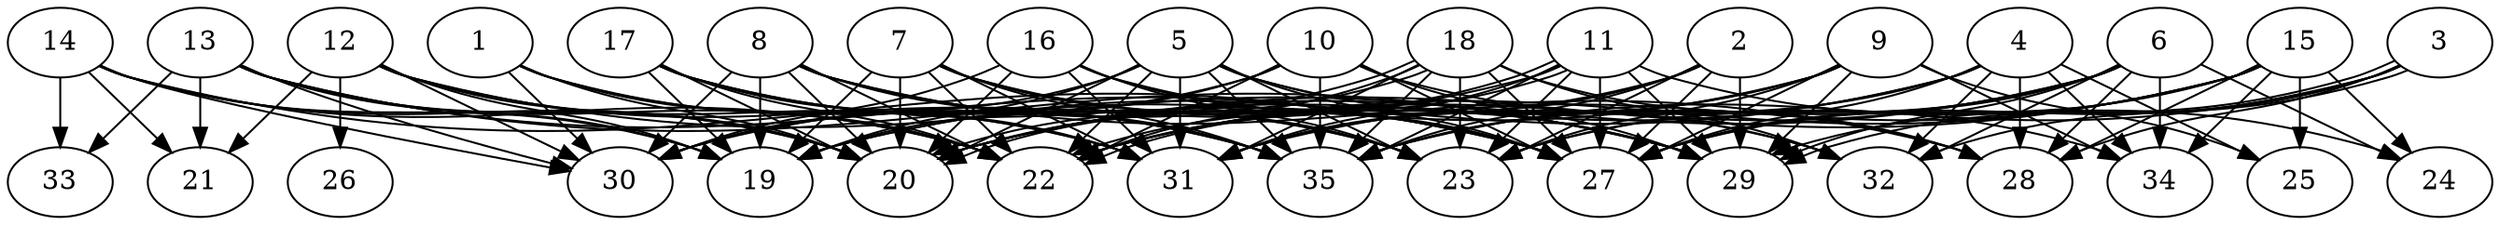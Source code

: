 // DAG automatically generated by daggen at Thu Oct  3 14:05:36 2019
// ./daggen --dot -n 35 --ccr 0.5 --fat 0.9 --regular 0.5 --density 0.9 --mindata 5242880 --maxdata 52428800 
digraph G {
  1 [size="70457344", alpha="0.07", expect_size="35228672"] 
  1 -> 20 [size ="35228672"]
  1 -> 22 [size ="35228672"]
  1 -> 30 [size ="35228672"]
  1 -> 31 [size ="35228672"]
  1 -> 35 [size ="35228672"]
  2 [size="69320704", alpha="0.09", expect_size="34660352"] 
  2 -> 20 [size ="34660352"]
  2 -> 23 [size ="34660352"]
  2 -> 27 [size ="34660352"]
  2 -> 29 [size ="34660352"]
  2 -> 31 [size ="34660352"]
  2 -> 35 [size ="34660352"]
  3 [size="60160000", alpha="0.05", expect_size="30080000"] 
  3 -> 27 [size ="30080000"]
  3 -> 28 [size ="30080000"]
  3 -> 29 [size ="30080000"]
  3 -> 29 [size ="30080000"]
  3 -> 32 [size ="30080000"]
  3 -> 35 [size ="30080000"]
  4 [size="28143616", alpha="0.16", expect_size="14071808"] 
  4 -> 19 [size ="14071808"]
  4 -> 20 [size ="14071808"]
  4 -> 25 [size ="14071808"]
  4 -> 27 [size ="14071808"]
  4 -> 28 [size ="14071808"]
  4 -> 32 [size ="14071808"]
  4 -> 34 [size ="14071808"]
  4 -> 35 [size ="14071808"]
  5 [size="85110784", alpha="0.18", expect_size="42555392"] 
  5 -> 19 [size ="42555392"]
  5 -> 20 [size ="42555392"]
  5 -> 22 [size ="42555392"]
  5 -> 23 [size ="42555392"]
  5 -> 27 [size ="42555392"]
  5 -> 28 [size ="42555392"]
  5 -> 30 [size ="42555392"]
  5 -> 31 [size ="42555392"]
  5 -> 32 [size ="42555392"]
  5 -> 35 [size ="42555392"]
  6 [size="73390080", alpha="0.16", expect_size="36695040"] 
  6 -> 20 [size ="36695040"]
  6 -> 22 [size ="36695040"]
  6 -> 23 [size ="36695040"]
  6 -> 24 [size ="36695040"]
  6 -> 27 [size ="36695040"]
  6 -> 28 [size ="36695040"]
  6 -> 29 [size ="36695040"]
  6 -> 32 [size ="36695040"]
  6 -> 34 [size ="36695040"]
  6 -> 35 [size ="36695040"]
  7 [size="95662080", alpha="0.05", expect_size="47831040"] 
  7 -> 19 [size ="47831040"]
  7 -> 20 [size ="47831040"]
  7 -> 22 [size ="47831040"]
  7 -> 23 [size ="47831040"]
  7 -> 27 [size ="47831040"]
  7 -> 29 [size ="47831040"]
  7 -> 31 [size ="47831040"]
  7 -> 35 [size ="47831040"]
  8 [size="82831360", alpha="0.17", expect_size="41415680"] 
  8 -> 19 [size ="41415680"]
  8 -> 20 [size ="41415680"]
  8 -> 22 [size ="41415680"]
  8 -> 23 [size ="41415680"]
  8 -> 28 [size ="41415680"]
  8 -> 29 [size ="41415680"]
  8 -> 30 [size ="41415680"]
  8 -> 35 [size ="41415680"]
  9 [size="62412800", alpha="0.14", expect_size="31206400"] 
  9 -> 19 [size ="31206400"]
  9 -> 22 [size ="31206400"]
  9 -> 23 [size ="31206400"]
  9 -> 25 [size ="31206400"]
  9 -> 27 [size ="31206400"]
  9 -> 29 [size ="31206400"]
  9 -> 31 [size ="31206400"]
  9 -> 34 [size ="31206400"]
  10 [size="77694976", alpha="0.19", expect_size="38847488"] 
  10 -> 19 [size ="38847488"]
  10 -> 22 [size ="38847488"]
  10 -> 27 [size ="38847488"]
  10 -> 29 [size ="38847488"]
  10 -> 30 [size ="38847488"]
  10 -> 34 [size ="38847488"]
  10 -> 35 [size ="38847488"]
  11 [size="30687232", alpha="0.04", expect_size="15343616"] 
  11 -> 22 [size ="15343616"]
  11 -> 22 [size ="15343616"]
  11 -> 23 [size ="15343616"]
  11 -> 24 [size ="15343616"]
  11 -> 27 [size ="15343616"]
  11 -> 29 [size ="15343616"]
  11 -> 30 [size ="15343616"]
  11 -> 31 [size ="15343616"]
  11 -> 35 [size ="15343616"]
  12 [size="64233472", alpha="0.04", expect_size="32116736"] 
  12 -> 19 [size ="32116736"]
  12 -> 20 [size ="32116736"]
  12 -> 21 [size ="32116736"]
  12 -> 26 [size ="32116736"]
  12 -> 29 [size ="32116736"]
  12 -> 30 [size ="32116736"]
  12 -> 31 [size ="32116736"]
  12 -> 35 [size ="32116736"]
  13 [size="11780096", alpha="0.13", expect_size="5890048"] 
  13 -> 19 [size ="5890048"]
  13 -> 20 [size ="5890048"]
  13 -> 21 [size ="5890048"]
  13 -> 22 [size ="5890048"]
  13 -> 27 [size ="5890048"]
  13 -> 29 [size ="5890048"]
  13 -> 30 [size ="5890048"]
  13 -> 33 [size ="5890048"]
  14 [size="35860480", alpha="0.11", expect_size="17930240"] 
  14 -> 19 [size ="17930240"]
  14 -> 20 [size ="17930240"]
  14 -> 21 [size ="17930240"]
  14 -> 22 [size ="17930240"]
  14 -> 27 [size ="17930240"]
  14 -> 30 [size ="17930240"]
  14 -> 33 [size ="17930240"]
  15 [size="17590272", alpha="0.13", expect_size="8795136"] 
  15 -> 20 [size ="8795136"]
  15 -> 22 [size ="8795136"]
  15 -> 23 [size ="8795136"]
  15 -> 24 [size ="8795136"]
  15 -> 25 [size ="8795136"]
  15 -> 27 [size ="8795136"]
  15 -> 28 [size ="8795136"]
  15 -> 31 [size ="8795136"]
  15 -> 34 [size ="8795136"]
  16 [size="102287360", alpha="0.19", expect_size="51143680"] 
  16 -> 20 [size ="51143680"]
  16 -> 23 [size ="51143680"]
  16 -> 27 [size ="51143680"]
  16 -> 30 [size ="51143680"]
  16 -> 31 [size ="51143680"]
  16 -> 32 [size ="51143680"]
  17 [size="82571264", alpha="0.03", expect_size="41285632"] 
  17 -> 19 [size ="41285632"]
  17 -> 20 [size ="41285632"]
  17 -> 22 [size ="41285632"]
  17 -> 23 [size ="41285632"]
  17 -> 27 [size ="41285632"]
  17 -> 31 [size ="41285632"]
  17 -> 35 [size ="41285632"]
  18 [size="12791808", alpha="0.15", expect_size="6395904"] 
  18 -> 20 [size ="6395904"]
  18 -> 20 [size ="6395904"]
  18 -> 22 [size ="6395904"]
  18 -> 23 [size ="6395904"]
  18 -> 27 [size ="6395904"]
  18 -> 28 [size ="6395904"]
  18 -> 31 [size ="6395904"]
  18 -> 32 [size ="6395904"]
  18 -> 35 [size ="6395904"]
  19 [size="90689536", alpha="0.03", expect_size="45344768"] 
  20 [size="60254208", alpha="0.09", expect_size="30127104"] 
  21 [size="56666112", alpha="0.08", expect_size="28333056"] 
  22 [size="75907072", alpha="0.19", expect_size="37953536"] 
  23 [size="97118208", alpha="0.01", expect_size="48559104"] 
  24 [size="65466368", alpha="0.06", expect_size="32733184"] 
  25 [size="23691264", alpha="0.08", expect_size="11845632"] 
  26 [size="86943744", alpha="0.02", expect_size="43471872"] 
  27 [size="80740352", alpha="0.15", expect_size="40370176"] 
  28 [size="95959040", alpha="0.03", expect_size="47979520"] 
  29 [size="72249344", alpha="0.02", expect_size="36124672"] 
  30 [size="87302144", alpha="0.15", expect_size="43651072"] 
  31 [size="36360192", alpha="0.13", expect_size="18180096"] 
  32 [size="73768960", alpha="0.02", expect_size="36884480"] 
  33 [size="69617664", alpha="0.11", expect_size="34808832"] 
  34 [size="73584640", alpha="0.05", expect_size="36792320"] 
  35 [size="103327744", alpha="0.01", expect_size="51663872"] 
}
